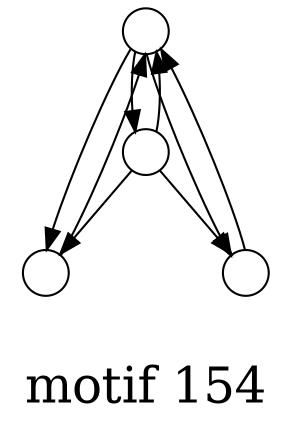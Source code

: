 /*****
motif 154
*****/

digraph G {
  graph [splines=false overlap=false]
  node  [shape=ellipse, width=0.3, height=0.3, label=""]
  0 ;
  1 ;
  2 ;
  3 ;
  0 -> 1;
  0 -> 2;
  0 -> 3;
  1 -> 0;
  1 -> 2;
  1 -> 3;
  2 -> 0;
  3 -> 0;
  label = "\nmotif 154\n";  fontsize=24;
}
